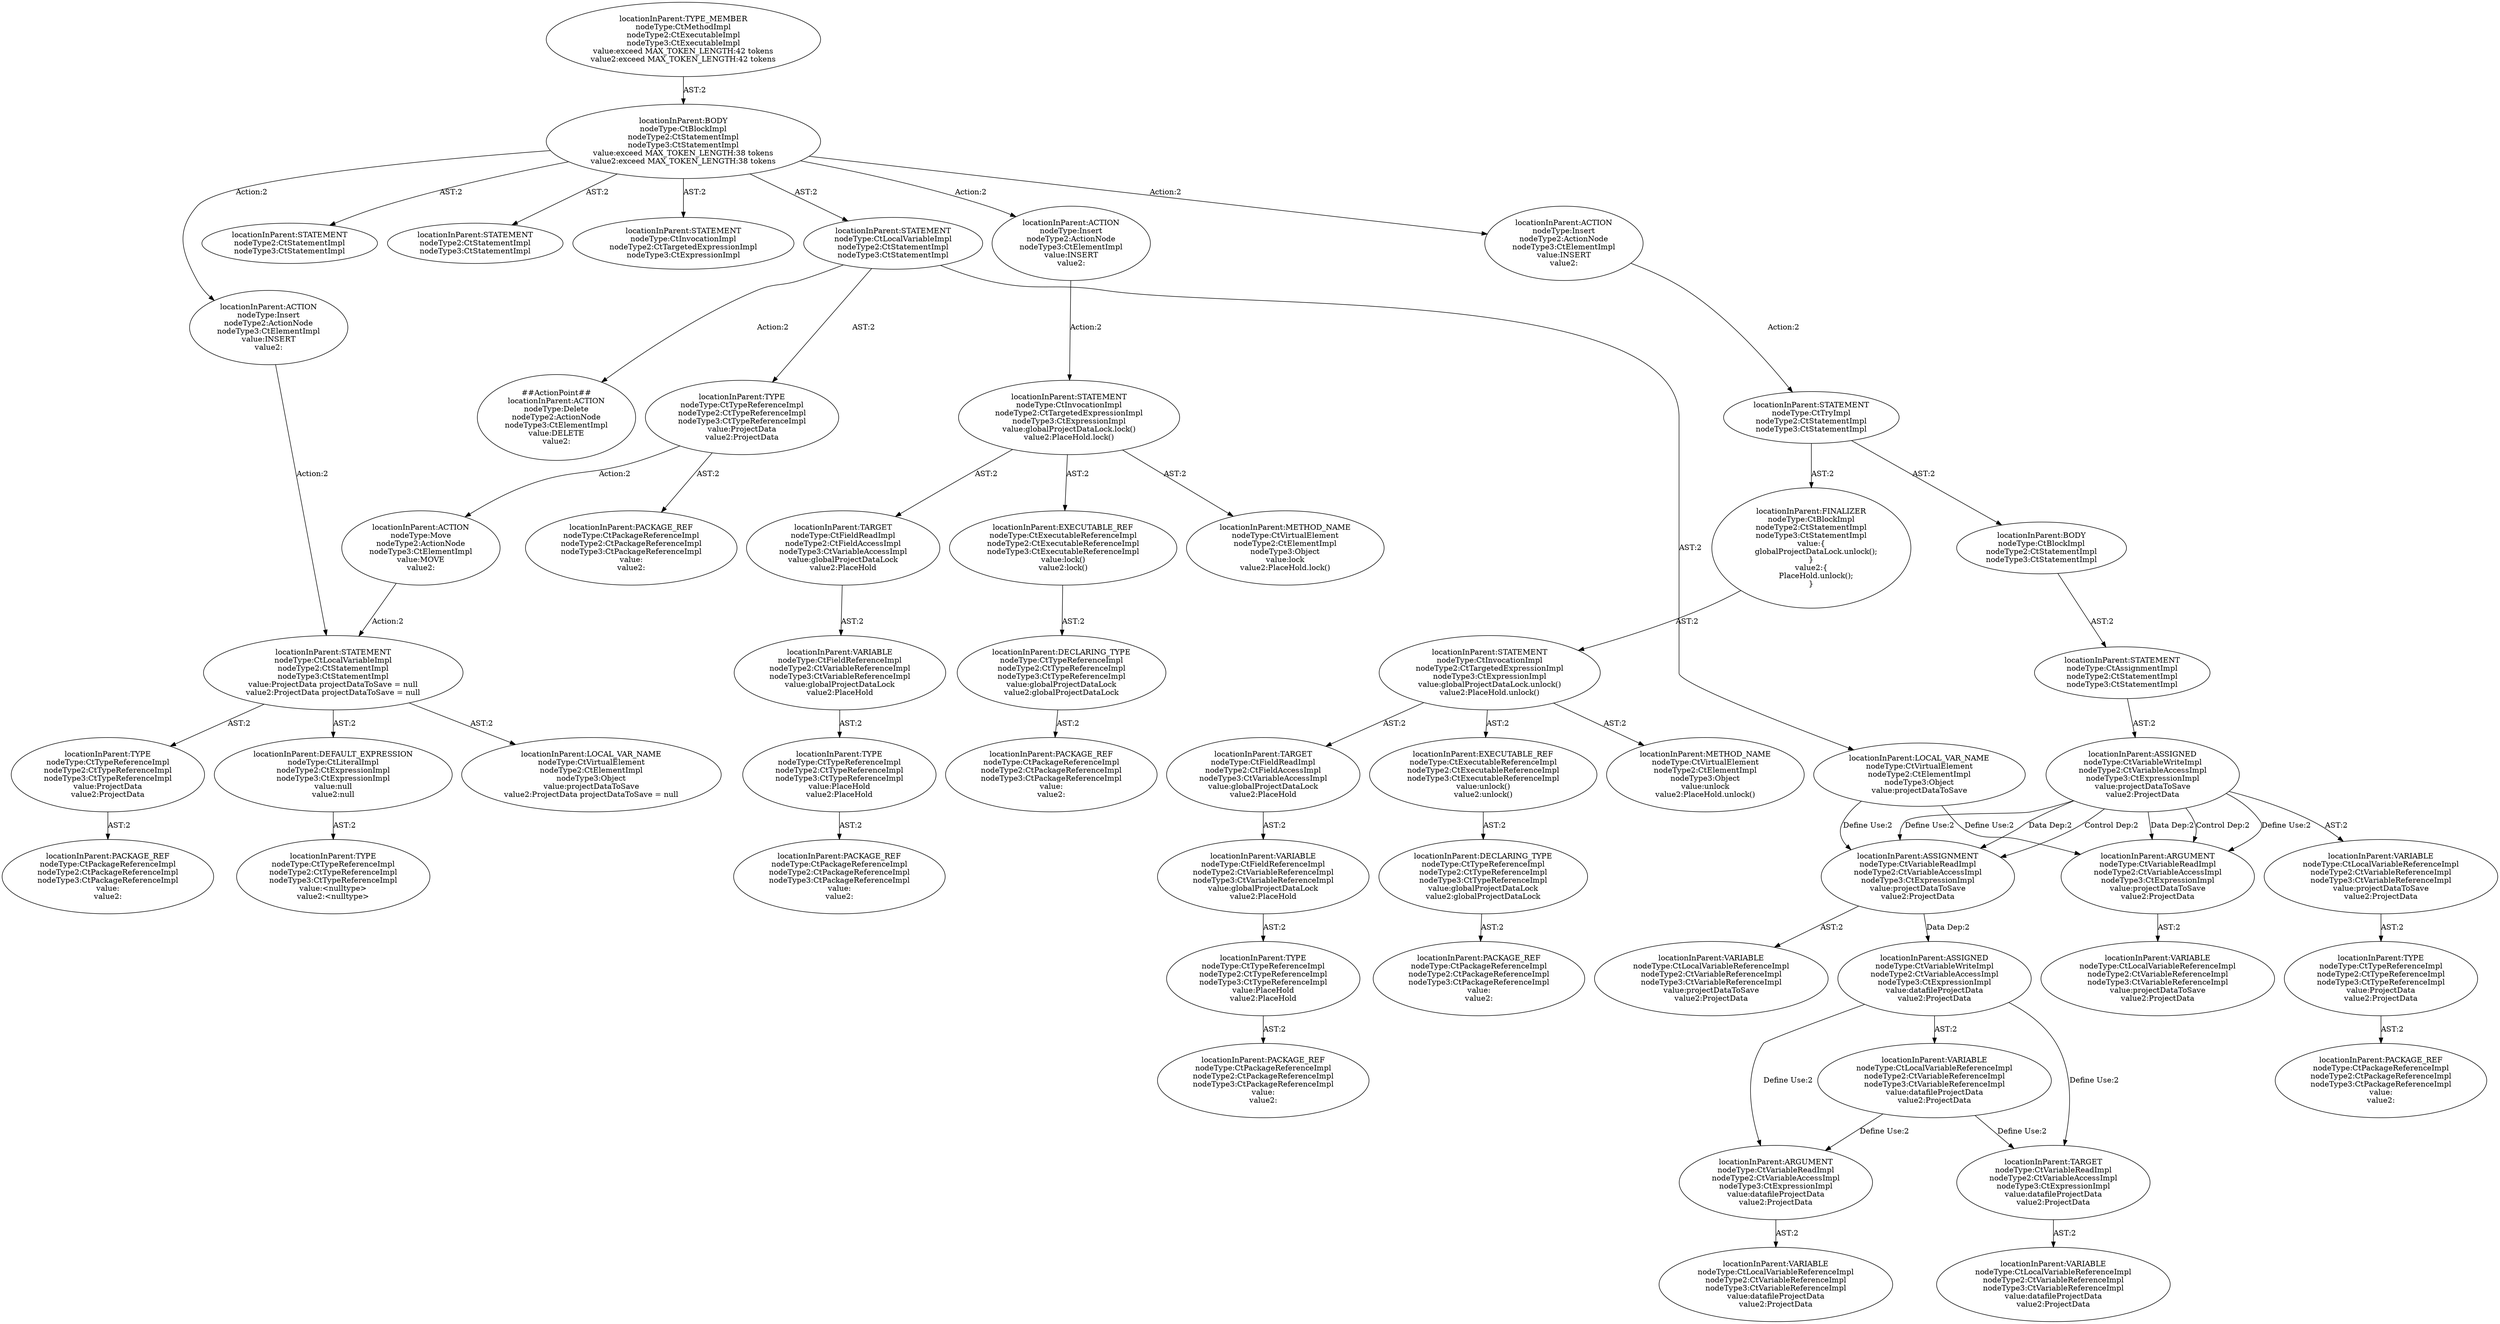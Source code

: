 digraph "Pattern" {
0 [label="##ActionPoint##
locationInParent:ACTION
nodeType:Delete
nodeType2:ActionNode
nodeType3:CtElementImpl
value:DELETE
value2:" shape=ellipse]
1 [label="locationInParent:STATEMENT
nodeType:CtLocalVariableImpl
nodeType2:CtStatementImpl
nodeType3:CtStatementImpl" shape=ellipse]
2 [label="locationInParent:BODY
nodeType:CtBlockImpl
nodeType2:CtStatementImpl
nodeType3:CtStatementImpl
value:exceed MAX_TOKEN_LENGTH:38 tokens
value2:exceed MAX_TOKEN_LENGTH:38 tokens" shape=ellipse]
3 [label="locationInParent:TYPE_MEMBER
nodeType:CtMethodImpl
nodeType2:CtExecutableImpl
nodeType3:CtExecutableImpl
value:exceed MAX_TOKEN_LENGTH:42 tokens
value2:exceed MAX_TOKEN_LENGTH:42 tokens" shape=ellipse]
4 [label="locationInParent:STATEMENT
nodeType2:CtStatementImpl
nodeType3:CtStatementImpl" shape=ellipse]
5 [label="locationInParent:STATEMENT
nodeType2:CtStatementImpl
nodeType3:CtStatementImpl" shape=ellipse]
6 [label="locationInParent:STATEMENT
nodeType:CtInvocationImpl
nodeType2:CtTargetedExpressionImpl
nodeType3:CtExpressionImpl" shape=ellipse]
7 [label="locationInParent:ACTION
nodeType:Insert
nodeType2:ActionNode
nodeType3:CtElementImpl
value:INSERT
value2:" shape=ellipse]
8 [label="locationInParent:STATEMENT
nodeType:CtLocalVariableImpl
nodeType2:CtStatementImpl
nodeType3:CtStatementImpl
value:ProjectData projectDataToSave = null
value2:ProjectData projectDataToSave = null" shape=ellipse]
9 [label="locationInParent:LOCAL_VAR_NAME
nodeType:CtVirtualElement
nodeType2:CtElementImpl
nodeType3:Object
value:projectDataToSave
value2:ProjectData projectDataToSave = null" shape=ellipse]
10 [label="locationInParent:TYPE
nodeType:CtTypeReferenceImpl
nodeType2:CtTypeReferenceImpl
nodeType3:CtTypeReferenceImpl
value:ProjectData
value2:ProjectData" shape=ellipse]
11 [label="locationInParent:PACKAGE_REF
nodeType:CtPackageReferenceImpl
nodeType2:CtPackageReferenceImpl
nodeType3:CtPackageReferenceImpl
value:
value2:" shape=ellipse]
12 [label="locationInParent:DEFAULT_EXPRESSION
nodeType:CtLiteralImpl
nodeType2:CtExpressionImpl
nodeType3:CtExpressionImpl
value:null
value2:null" shape=ellipse]
13 [label="locationInParent:TYPE
nodeType:CtTypeReferenceImpl
nodeType2:CtTypeReferenceImpl
nodeType3:CtTypeReferenceImpl
value:<nulltype>
value2:<nulltype>" shape=ellipse]
14 [label="locationInParent:ACTION
nodeType:Insert
nodeType2:ActionNode
nodeType3:CtElementImpl
value:INSERT
value2:" shape=ellipse]
15 [label="locationInParent:STATEMENT
nodeType:CtInvocationImpl
nodeType2:CtTargetedExpressionImpl
nodeType3:CtExpressionImpl
value:globalProjectDataLock.lock()
value2:PlaceHold.lock()" shape=ellipse]
16 [label="locationInParent:METHOD_NAME
nodeType:CtVirtualElement
nodeType2:CtElementImpl
nodeType3:Object
value:lock
value2:PlaceHold.lock()" shape=ellipse]
17 [label="locationInParent:TARGET
nodeType:CtFieldReadImpl
nodeType2:CtFieldAccessImpl
nodeType3:CtVariableAccessImpl
value:globalProjectDataLock
value2:PlaceHold" shape=ellipse]
18 [label="locationInParent:VARIABLE
nodeType:CtFieldReferenceImpl
nodeType2:CtVariableReferenceImpl
nodeType3:CtVariableReferenceImpl
value:globalProjectDataLock
value2:PlaceHold" shape=ellipse]
19 [label="locationInParent:TYPE
nodeType:CtTypeReferenceImpl
nodeType2:CtTypeReferenceImpl
nodeType3:CtTypeReferenceImpl
value:PlaceHold
value2:PlaceHold" shape=ellipse]
20 [label="locationInParent:PACKAGE_REF
nodeType:CtPackageReferenceImpl
nodeType2:CtPackageReferenceImpl
nodeType3:CtPackageReferenceImpl
value:
value2:" shape=ellipse]
21 [label="locationInParent:EXECUTABLE_REF
nodeType:CtExecutableReferenceImpl
nodeType2:CtExecutableReferenceImpl
nodeType3:CtExecutableReferenceImpl
value:lock()
value2:lock()" shape=ellipse]
22 [label="locationInParent:DECLARING_TYPE
nodeType:CtTypeReferenceImpl
nodeType2:CtTypeReferenceImpl
nodeType3:CtTypeReferenceImpl
value:globalProjectDataLock
value2:globalProjectDataLock" shape=ellipse]
23 [label="locationInParent:PACKAGE_REF
nodeType:CtPackageReferenceImpl
nodeType2:CtPackageReferenceImpl
nodeType3:CtPackageReferenceImpl
value:
value2:" shape=ellipse]
24 [label="locationInParent:ACTION
nodeType:Insert
nodeType2:ActionNode
nodeType3:CtElementImpl
value:INSERT
value2:" shape=ellipse]
25 [label="locationInParent:STATEMENT
nodeType:CtTryImpl
nodeType2:CtStatementImpl
nodeType3:CtStatementImpl" shape=ellipse]
26 [label="locationInParent:BODY
nodeType:CtBlockImpl
nodeType2:CtStatementImpl
nodeType3:CtStatementImpl" shape=ellipse]
27 [label="locationInParent:STATEMENT
nodeType:CtAssignmentImpl
nodeType2:CtStatementImpl
nodeType3:CtStatementImpl" shape=ellipse]
28 [label="locationInParent:ASSIGNED
nodeType:CtVariableWriteImpl
nodeType2:CtVariableAccessImpl
nodeType3:CtExpressionImpl
value:projectDataToSave
value2:ProjectData" shape=ellipse]
29 [label="locationInParent:VARIABLE
nodeType:CtLocalVariableReferenceImpl
nodeType2:CtVariableReferenceImpl
nodeType3:CtVariableReferenceImpl
value:projectDataToSave
value2:ProjectData" shape=ellipse]
30 [label="locationInParent:TYPE
nodeType:CtTypeReferenceImpl
nodeType2:CtTypeReferenceImpl
nodeType3:CtTypeReferenceImpl
value:ProjectData
value2:ProjectData" shape=ellipse]
31 [label="locationInParent:PACKAGE_REF
nodeType:CtPackageReferenceImpl
nodeType2:CtPackageReferenceImpl
nodeType3:CtPackageReferenceImpl
value:
value2:" shape=ellipse]
32 [label="locationInParent:ASSIGNMENT
nodeType:CtVariableReadImpl
nodeType2:CtVariableAccessImpl
nodeType3:CtExpressionImpl
value:projectDataToSave
value2:ProjectData" shape=ellipse]
33 [label="locationInParent:VARIABLE
nodeType:CtLocalVariableReferenceImpl
nodeType2:CtVariableReferenceImpl
nodeType3:CtVariableReferenceImpl
value:projectDataToSave
value2:ProjectData" shape=ellipse]
34 [label="locationInParent:ASSIGNED
nodeType:CtVariableWriteImpl
nodeType2:CtVariableAccessImpl
nodeType3:CtExpressionImpl
value:datafileProjectData
value2:ProjectData" shape=ellipse]
35 [label="locationInParent:VARIABLE
nodeType:CtLocalVariableReferenceImpl
nodeType2:CtVariableReferenceImpl
nodeType3:CtVariableReferenceImpl
value:datafileProjectData
value2:ProjectData" shape=ellipse]
36 [label="locationInParent:TARGET
nodeType:CtVariableReadImpl
nodeType2:CtVariableAccessImpl
nodeType3:CtExpressionImpl
value:datafileProjectData
value2:ProjectData" shape=ellipse]
37 [label="locationInParent:VARIABLE
nodeType:CtLocalVariableReferenceImpl
nodeType2:CtVariableReferenceImpl
nodeType3:CtVariableReferenceImpl
value:datafileProjectData
value2:ProjectData" shape=ellipse]
38 [label="locationInParent:ARGUMENT
nodeType:CtVariableReadImpl
nodeType2:CtVariableAccessImpl
nodeType3:CtExpressionImpl
value:datafileProjectData
value2:ProjectData" shape=ellipse]
39 [label="locationInParent:VARIABLE
nodeType:CtLocalVariableReferenceImpl
nodeType2:CtVariableReferenceImpl
nodeType3:CtVariableReferenceImpl
value:datafileProjectData
value2:ProjectData" shape=ellipse]
40 [label="locationInParent:ARGUMENT
nodeType:CtVariableReadImpl
nodeType2:CtVariableAccessImpl
nodeType3:CtExpressionImpl
value:projectDataToSave
value2:ProjectData" shape=ellipse]
41 [label="locationInParent:VARIABLE
nodeType:CtLocalVariableReferenceImpl
nodeType2:CtVariableReferenceImpl
nodeType3:CtVariableReferenceImpl
value:projectDataToSave
value2:ProjectData" shape=ellipse]
42 [label="locationInParent:FINALIZER
nodeType:CtBlockImpl
nodeType2:CtStatementImpl
nodeType3:CtStatementImpl
value:\{
    globalProjectDataLock.unlock();
\}
value2:\{
    PlaceHold.unlock();
\}" shape=ellipse]
43 [label="locationInParent:STATEMENT
nodeType:CtInvocationImpl
nodeType2:CtTargetedExpressionImpl
nodeType3:CtExpressionImpl
value:globalProjectDataLock.unlock()
value2:PlaceHold.unlock()" shape=ellipse]
44 [label="locationInParent:METHOD_NAME
nodeType:CtVirtualElement
nodeType2:CtElementImpl
nodeType3:Object
value:unlock
value2:PlaceHold.unlock()" shape=ellipse]
45 [label="locationInParent:TARGET
nodeType:CtFieldReadImpl
nodeType2:CtFieldAccessImpl
nodeType3:CtVariableAccessImpl
value:globalProjectDataLock
value2:PlaceHold" shape=ellipse]
46 [label="locationInParent:VARIABLE
nodeType:CtFieldReferenceImpl
nodeType2:CtVariableReferenceImpl
nodeType3:CtVariableReferenceImpl
value:globalProjectDataLock
value2:PlaceHold" shape=ellipse]
47 [label="locationInParent:TYPE
nodeType:CtTypeReferenceImpl
nodeType2:CtTypeReferenceImpl
nodeType3:CtTypeReferenceImpl
value:PlaceHold
value2:PlaceHold" shape=ellipse]
48 [label="locationInParent:PACKAGE_REF
nodeType:CtPackageReferenceImpl
nodeType2:CtPackageReferenceImpl
nodeType3:CtPackageReferenceImpl
value:
value2:" shape=ellipse]
49 [label="locationInParent:EXECUTABLE_REF
nodeType:CtExecutableReferenceImpl
nodeType2:CtExecutableReferenceImpl
nodeType3:CtExecutableReferenceImpl
value:unlock()
value2:unlock()" shape=ellipse]
50 [label="locationInParent:DECLARING_TYPE
nodeType:CtTypeReferenceImpl
nodeType2:CtTypeReferenceImpl
nodeType3:CtTypeReferenceImpl
value:globalProjectDataLock
value2:globalProjectDataLock" shape=ellipse]
51 [label="locationInParent:PACKAGE_REF
nodeType:CtPackageReferenceImpl
nodeType2:CtPackageReferenceImpl
nodeType3:CtPackageReferenceImpl
value:
value2:" shape=ellipse]
52 [label="locationInParent:LOCAL_VAR_NAME
nodeType:CtVirtualElement
nodeType2:CtElementImpl
nodeType3:Object
value:projectDataToSave" shape=ellipse]
53 [label="locationInParent:TYPE
nodeType:CtTypeReferenceImpl
nodeType2:CtTypeReferenceImpl
nodeType3:CtTypeReferenceImpl
value:ProjectData
value2:ProjectData" shape=ellipse]
54 [label="locationInParent:PACKAGE_REF
nodeType:CtPackageReferenceImpl
nodeType2:CtPackageReferenceImpl
nodeType3:CtPackageReferenceImpl
value:
value2:" shape=ellipse]
55 [label="locationInParent:ACTION
nodeType:Move
nodeType2:ActionNode
nodeType3:CtElementImpl
value:MOVE
value2:" shape=ellipse]
1 -> 0 [label="Action:2"];
1 -> 52 [label="AST:2"];
1 -> 53 [label="AST:2"];
2 -> 1 [label="AST:2"];
2 -> 4 [label="AST:2"];
2 -> 5 [label="AST:2"];
2 -> 6 [label="AST:2"];
2 -> 7 [label="Action:2"];
2 -> 14 [label="Action:2"];
2 -> 24 [label="Action:2"];
3 -> 2 [label="AST:2"];
7 -> 8 [label="Action:2"];
8 -> 9 [label="AST:2"];
8 -> 10 [label="AST:2"];
8 -> 12 [label="AST:2"];
10 -> 11 [label="AST:2"];
12 -> 13 [label="AST:2"];
14 -> 15 [label="Action:2"];
15 -> 16 [label="AST:2"];
15 -> 17 [label="AST:2"];
15 -> 21 [label="AST:2"];
17 -> 18 [label="AST:2"];
18 -> 19 [label="AST:2"];
19 -> 20 [label="AST:2"];
21 -> 22 [label="AST:2"];
22 -> 23 [label="AST:2"];
24 -> 25 [label="Action:2"];
25 -> 26 [label="AST:2"];
25 -> 42 [label="AST:2"];
26 -> 27 [label="AST:2"];
27 -> 28 [label="AST:2"];
28 -> 29 [label="AST:2"];
28 -> 32 [label="Define Use:2"];
28 -> 32 [label="Data Dep:2"];
28 -> 32 [label="Control Dep:2"];
28 -> 40 [label="Define Use:2"];
28 -> 40 [label="Data Dep:2"];
28 -> 40 [label="Control Dep:2"];
29 -> 30 [label="AST:2"];
30 -> 31 [label="AST:2"];
32 -> 33 [label="AST:2"];
32 -> 34 [label="Data Dep:2"];
34 -> 35 [label="AST:2"];
34 -> 36 [label="Define Use:2"];
34 -> 38 [label="Define Use:2"];
35 -> 36 [label="Define Use:2"];
35 -> 38 [label="Define Use:2"];
36 -> 37 [label="AST:2"];
38 -> 39 [label="AST:2"];
40 -> 41 [label="AST:2"];
42 -> 43 [label="AST:2"];
43 -> 44 [label="AST:2"];
43 -> 45 [label="AST:2"];
43 -> 49 [label="AST:2"];
45 -> 46 [label="AST:2"];
46 -> 47 [label="AST:2"];
47 -> 48 [label="AST:2"];
49 -> 50 [label="AST:2"];
50 -> 51 [label="AST:2"];
52 -> 32 [label="Define Use:2"];
52 -> 40 [label="Define Use:2"];
53 -> 54 [label="AST:2"];
53 -> 55 [label="Action:2"];
55 -> 8 [label="Action:2"];
}